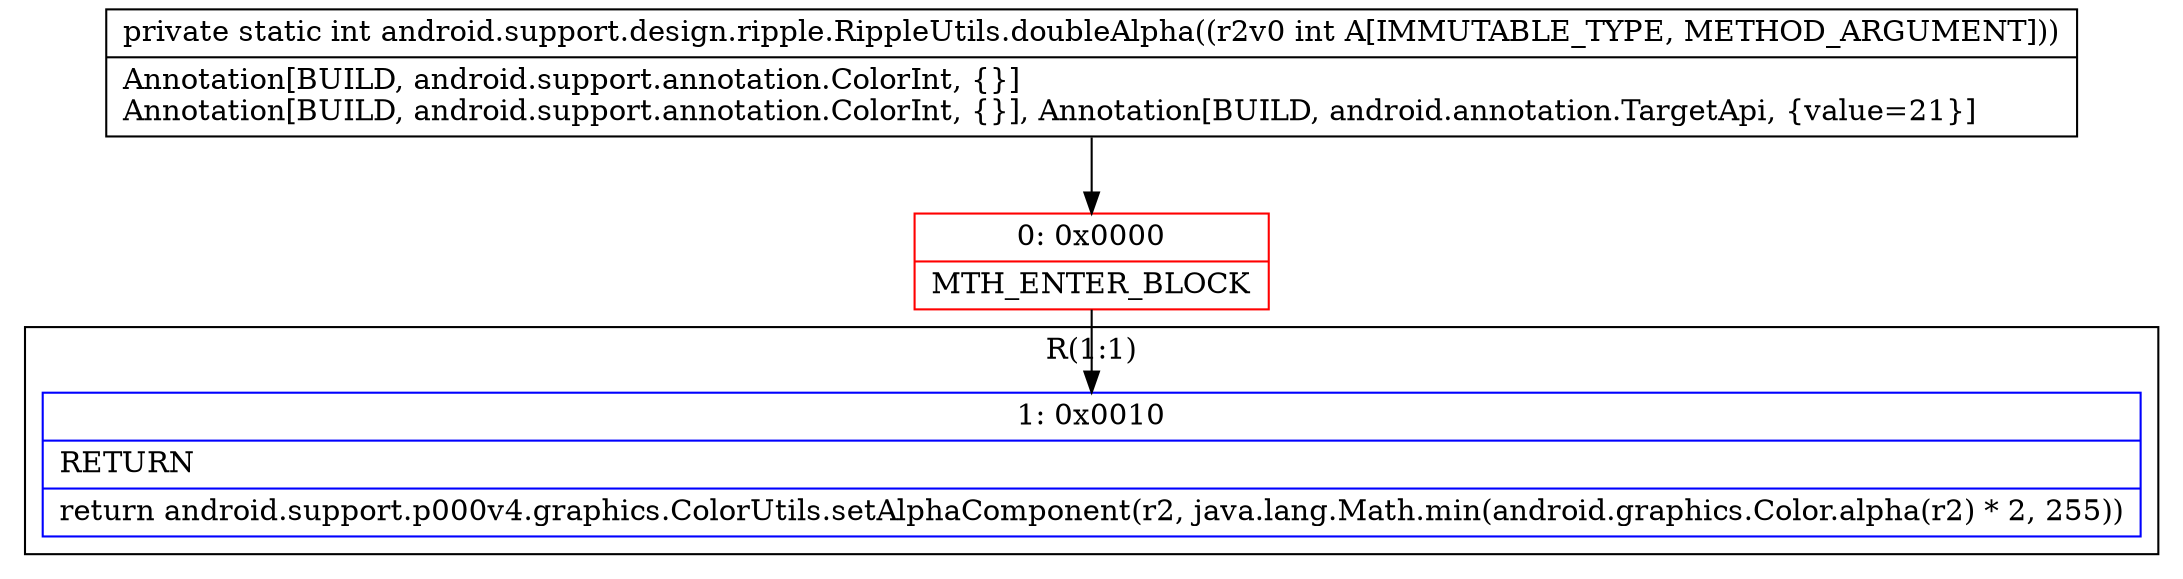 digraph "CFG forandroid.support.design.ripple.RippleUtils.doubleAlpha(I)I" {
subgraph cluster_Region_51006503 {
label = "R(1:1)";
node [shape=record,color=blue];
Node_1 [shape=record,label="{1\:\ 0x0010|RETURN\l|return android.support.p000v4.graphics.ColorUtils.setAlphaComponent(r2, java.lang.Math.min(android.graphics.Color.alpha(r2) * 2, 255))\l}"];
}
Node_0 [shape=record,color=red,label="{0\:\ 0x0000|MTH_ENTER_BLOCK\l}"];
MethodNode[shape=record,label="{private static int android.support.design.ripple.RippleUtils.doubleAlpha((r2v0 int A[IMMUTABLE_TYPE, METHOD_ARGUMENT]))  | Annotation[BUILD, android.support.annotation.ColorInt, \{\}]\lAnnotation[BUILD, android.support.annotation.ColorInt, \{\}], Annotation[BUILD, android.annotation.TargetApi, \{value=21\}]\l}"];
MethodNode -> Node_0;
Node_0 -> Node_1;
}

